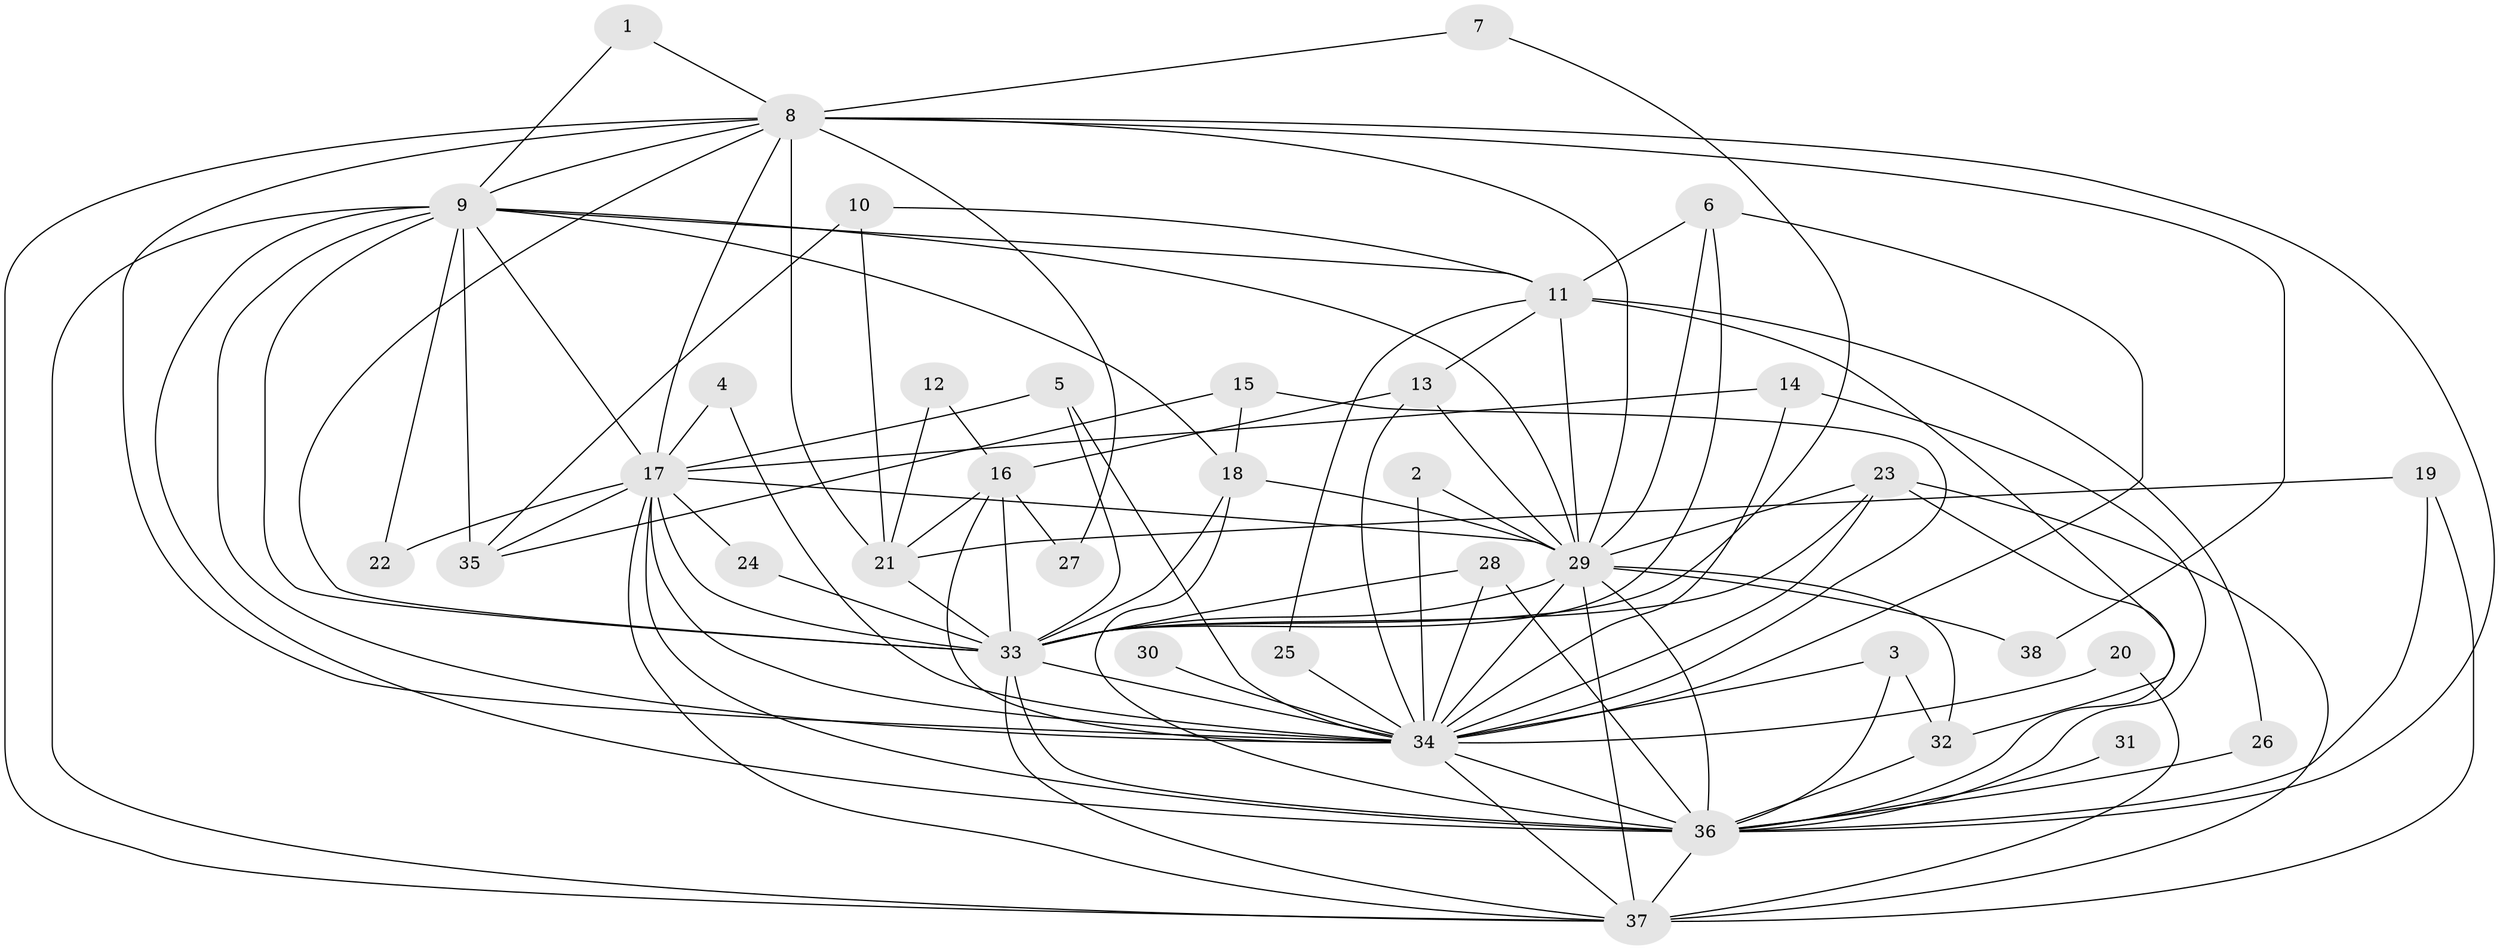 // original degree distribution, {26: 0.013157894736842105, 15: 0.039473684210526314, 14: 0.013157894736842105, 17: 0.013157894736842105, 13: 0.013157894736842105, 20: 0.02631578947368421, 16: 0.013157894736842105, 4: 0.07894736842105263, 2: 0.5394736842105263, 5: 0.05263157894736842, 9: 0.013157894736842105, 3: 0.15789473684210525, 6: 0.02631578947368421}
// Generated by graph-tools (version 1.1) at 2025/49/03/09/25 03:49:29]
// undirected, 38 vertices, 104 edges
graph export_dot {
graph [start="1"]
  node [color=gray90,style=filled];
  1;
  2;
  3;
  4;
  5;
  6;
  7;
  8;
  9;
  10;
  11;
  12;
  13;
  14;
  15;
  16;
  17;
  18;
  19;
  20;
  21;
  22;
  23;
  24;
  25;
  26;
  27;
  28;
  29;
  30;
  31;
  32;
  33;
  34;
  35;
  36;
  37;
  38;
  1 -- 8 [weight=1.0];
  1 -- 9 [weight=1.0];
  2 -- 29 [weight=1.0];
  2 -- 34 [weight=1.0];
  3 -- 32 [weight=1.0];
  3 -- 34 [weight=1.0];
  3 -- 36 [weight=1.0];
  4 -- 17 [weight=1.0];
  4 -- 34 [weight=1.0];
  5 -- 17 [weight=1.0];
  5 -- 33 [weight=1.0];
  5 -- 34 [weight=1.0];
  6 -- 11 [weight=1.0];
  6 -- 29 [weight=1.0];
  6 -- 33 [weight=1.0];
  6 -- 34 [weight=1.0];
  7 -- 8 [weight=1.0];
  7 -- 33 [weight=1.0];
  8 -- 9 [weight=1.0];
  8 -- 17 [weight=1.0];
  8 -- 21 [weight=1.0];
  8 -- 27 [weight=1.0];
  8 -- 29 [weight=3.0];
  8 -- 33 [weight=1.0];
  8 -- 34 [weight=2.0];
  8 -- 36 [weight=1.0];
  8 -- 37 [weight=1.0];
  8 -- 38 [weight=1.0];
  9 -- 11 [weight=2.0];
  9 -- 17 [weight=1.0];
  9 -- 18 [weight=2.0];
  9 -- 22 [weight=1.0];
  9 -- 29 [weight=2.0];
  9 -- 33 [weight=1.0];
  9 -- 34 [weight=2.0];
  9 -- 35 [weight=1.0];
  9 -- 36 [weight=1.0];
  9 -- 37 [weight=1.0];
  10 -- 11 [weight=1.0];
  10 -- 21 [weight=1.0];
  10 -- 35 [weight=1.0];
  11 -- 13 [weight=1.0];
  11 -- 25 [weight=1.0];
  11 -- 26 [weight=1.0];
  11 -- 29 [weight=1.0];
  11 -- 32 [weight=1.0];
  12 -- 16 [weight=1.0];
  12 -- 21 [weight=1.0];
  13 -- 16 [weight=1.0];
  13 -- 29 [weight=1.0];
  13 -- 34 [weight=1.0];
  14 -- 17 [weight=1.0];
  14 -- 34 [weight=1.0];
  14 -- 36 [weight=1.0];
  15 -- 18 [weight=1.0];
  15 -- 34 [weight=1.0];
  15 -- 35 [weight=1.0];
  16 -- 21 [weight=1.0];
  16 -- 27 [weight=1.0];
  16 -- 33 [weight=1.0];
  16 -- 34 [weight=1.0];
  17 -- 22 [weight=1.0];
  17 -- 24 [weight=1.0];
  17 -- 29 [weight=2.0];
  17 -- 33 [weight=2.0];
  17 -- 34 [weight=3.0];
  17 -- 35 [weight=2.0];
  17 -- 36 [weight=3.0];
  17 -- 37 [weight=1.0];
  18 -- 29 [weight=1.0];
  18 -- 33 [weight=1.0];
  18 -- 36 [weight=1.0];
  19 -- 21 [weight=1.0];
  19 -- 36 [weight=1.0];
  19 -- 37 [weight=1.0];
  20 -- 34 [weight=1.0];
  20 -- 37 [weight=1.0];
  21 -- 33 [weight=1.0];
  23 -- 29 [weight=1.0];
  23 -- 33 [weight=1.0];
  23 -- 34 [weight=1.0];
  23 -- 36 [weight=1.0];
  23 -- 37 [weight=1.0];
  24 -- 33 [weight=1.0];
  25 -- 34 [weight=1.0];
  26 -- 36 [weight=2.0];
  28 -- 33 [weight=1.0];
  28 -- 34 [weight=1.0];
  28 -- 36 [weight=1.0];
  29 -- 32 [weight=1.0];
  29 -- 33 [weight=2.0];
  29 -- 34 [weight=4.0];
  29 -- 36 [weight=3.0];
  29 -- 37 [weight=2.0];
  29 -- 38 [weight=1.0];
  30 -- 34 [weight=1.0];
  31 -- 36 [weight=1.0];
  32 -- 36 [weight=1.0];
  33 -- 34 [weight=2.0];
  33 -- 36 [weight=1.0];
  33 -- 37 [weight=1.0];
  34 -- 36 [weight=3.0];
  34 -- 37 [weight=2.0];
  36 -- 37 [weight=4.0];
}
